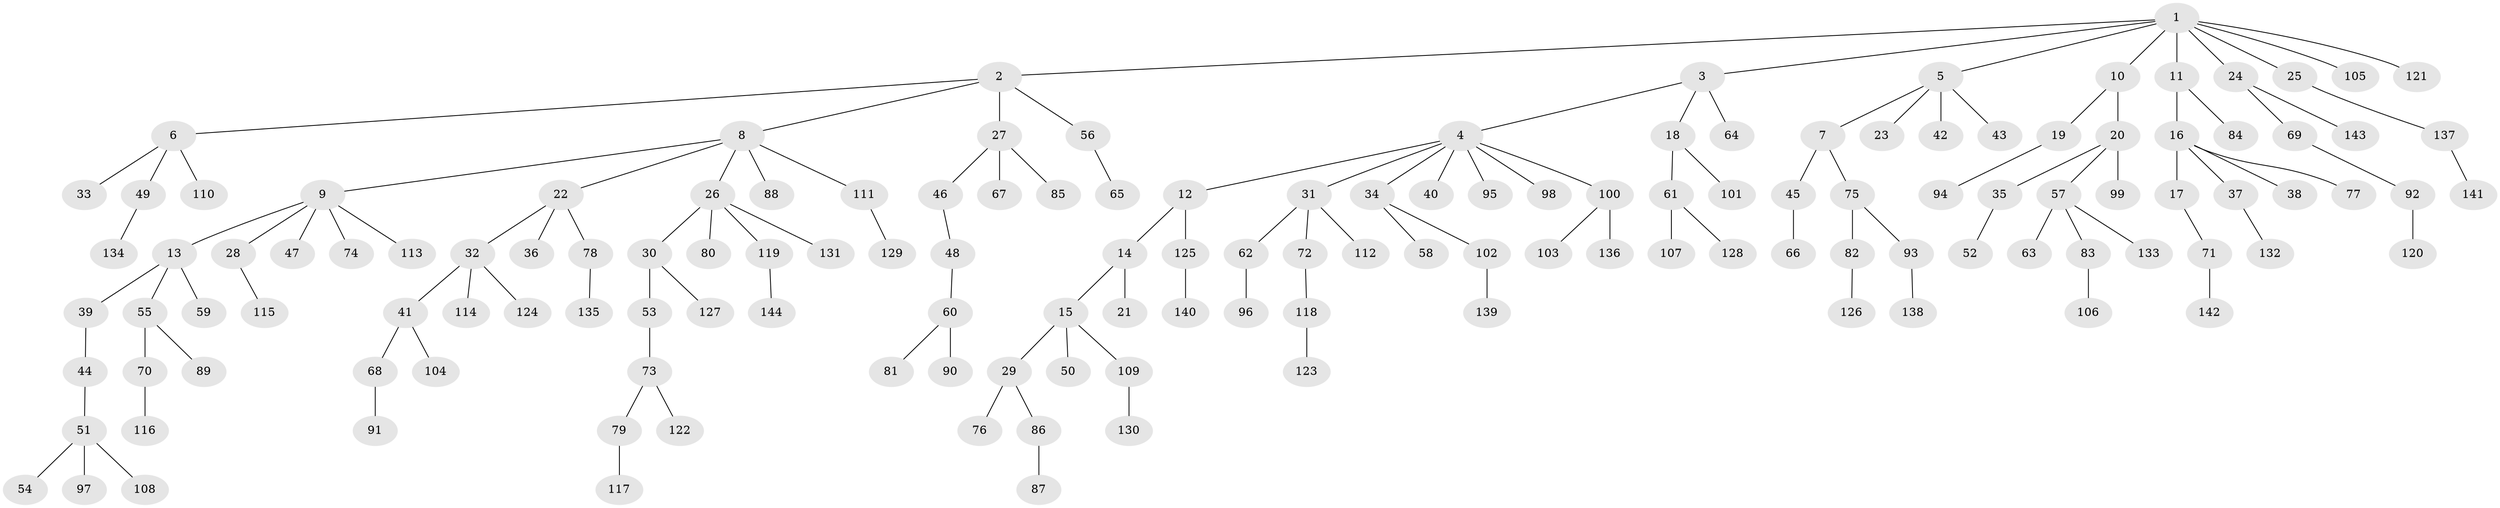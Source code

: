 // coarse degree distribution, {2: 0.26, 5: 0.01, 1: 0.64, 4: 0.03, 3: 0.04, 40: 0.01, 13: 0.01}
// Generated by graph-tools (version 1.1) at 2025/56/03/04/25 21:56:35]
// undirected, 144 vertices, 143 edges
graph export_dot {
graph [start="1"]
  node [color=gray90,style=filled];
  1;
  2;
  3;
  4;
  5;
  6;
  7;
  8;
  9;
  10;
  11;
  12;
  13;
  14;
  15;
  16;
  17;
  18;
  19;
  20;
  21;
  22;
  23;
  24;
  25;
  26;
  27;
  28;
  29;
  30;
  31;
  32;
  33;
  34;
  35;
  36;
  37;
  38;
  39;
  40;
  41;
  42;
  43;
  44;
  45;
  46;
  47;
  48;
  49;
  50;
  51;
  52;
  53;
  54;
  55;
  56;
  57;
  58;
  59;
  60;
  61;
  62;
  63;
  64;
  65;
  66;
  67;
  68;
  69;
  70;
  71;
  72;
  73;
  74;
  75;
  76;
  77;
  78;
  79;
  80;
  81;
  82;
  83;
  84;
  85;
  86;
  87;
  88;
  89;
  90;
  91;
  92;
  93;
  94;
  95;
  96;
  97;
  98;
  99;
  100;
  101;
  102;
  103;
  104;
  105;
  106;
  107;
  108;
  109;
  110;
  111;
  112;
  113;
  114;
  115;
  116;
  117;
  118;
  119;
  120;
  121;
  122;
  123;
  124;
  125;
  126;
  127;
  128;
  129;
  130;
  131;
  132;
  133;
  134;
  135;
  136;
  137;
  138;
  139;
  140;
  141;
  142;
  143;
  144;
  1 -- 2;
  1 -- 3;
  1 -- 5;
  1 -- 10;
  1 -- 11;
  1 -- 24;
  1 -- 25;
  1 -- 105;
  1 -- 121;
  2 -- 6;
  2 -- 8;
  2 -- 27;
  2 -- 56;
  3 -- 4;
  3 -- 18;
  3 -- 64;
  4 -- 12;
  4 -- 31;
  4 -- 34;
  4 -- 40;
  4 -- 95;
  4 -- 98;
  4 -- 100;
  5 -- 7;
  5 -- 23;
  5 -- 42;
  5 -- 43;
  6 -- 33;
  6 -- 49;
  6 -- 110;
  7 -- 45;
  7 -- 75;
  8 -- 9;
  8 -- 22;
  8 -- 26;
  8 -- 88;
  8 -- 111;
  9 -- 13;
  9 -- 28;
  9 -- 47;
  9 -- 74;
  9 -- 113;
  10 -- 19;
  10 -- 20;
  11 -- 16;
  11 -- 84;
  12 -- 14;
  12 -- 125;
  13 -- 39;
  13 -- 55;
  13 -- 59;
  14 -- 15;
  14 -- 21;
  15 -- 29;
  15 -- 50;
  15 -- 109;
  16 -- 17;
  16 -- 37;
  16 -- 38;
  16 -- 77;
  17 -- 71;
  18 -- 61;
  18 -- 101;
  19 -- 94;
  20 -- 35;
  20 -- 57;
  20 -- 99;
  22 -- 32;
  22 -- 36;
  22 -- 78;
  24 -- 69;
  24 -- 143;
  25 -- 137;
  26 -- 30;
  26 -- 80;
  26 -- 119;
  26 -- 131;
  27 -- 46;
  27 -- 67;
  27 -- 85;
  28 -- 115;
  29 -- 76;
  29 -- 86;
  30 -- 53;
  30 -- 127;
  31 -- 62;
  31 -- 72;
  31 -- 112;
  32 -- 41;
  32 -- 114;
  32 -- 124;
  34 -- 58;
  34 -- 102;
  35 -- 52;
  37 -- 132;
  39 -- 44;
  41 -- 68;
  41 -- 104;
  44 -- 51;
  45 -- 66;
  46 -- 48;
  48 -- 60;
  49 -- 134;
  51 -- 54;
  51 -- 97;
  51 -- 108;
  53 -- 73;
  55 -- 70;
  55 -- 89;
  56 -- 65;
  57 -- 63;
  57 -- 83;
  57 -- 133;
  60 -- 81;
  60 -- 90;
  61 -- 107;
  61 -- 128;
  62 -- 96;
  68 -- 91;
  69 -- 92;
  70 -- 116;
  71 -- 142;
  72 -- 118;
  73 -- 79;
  73 -- 122;
  75 -- 82;
  75 -- 93;
  78 -- 135;
  79 -- 117;
  82 -- 126;
  83 -- 106;
  86 -- 87;
  92 -- 120;
  93 -- 138;
  100 -- 103;
  100 -- 136;
  102 -- 139;
  109 -- 130;
  111 -- 129;
  118 -- 123;
  119 -- 144;
  125 -- 140;
  137 -- 141;
}
